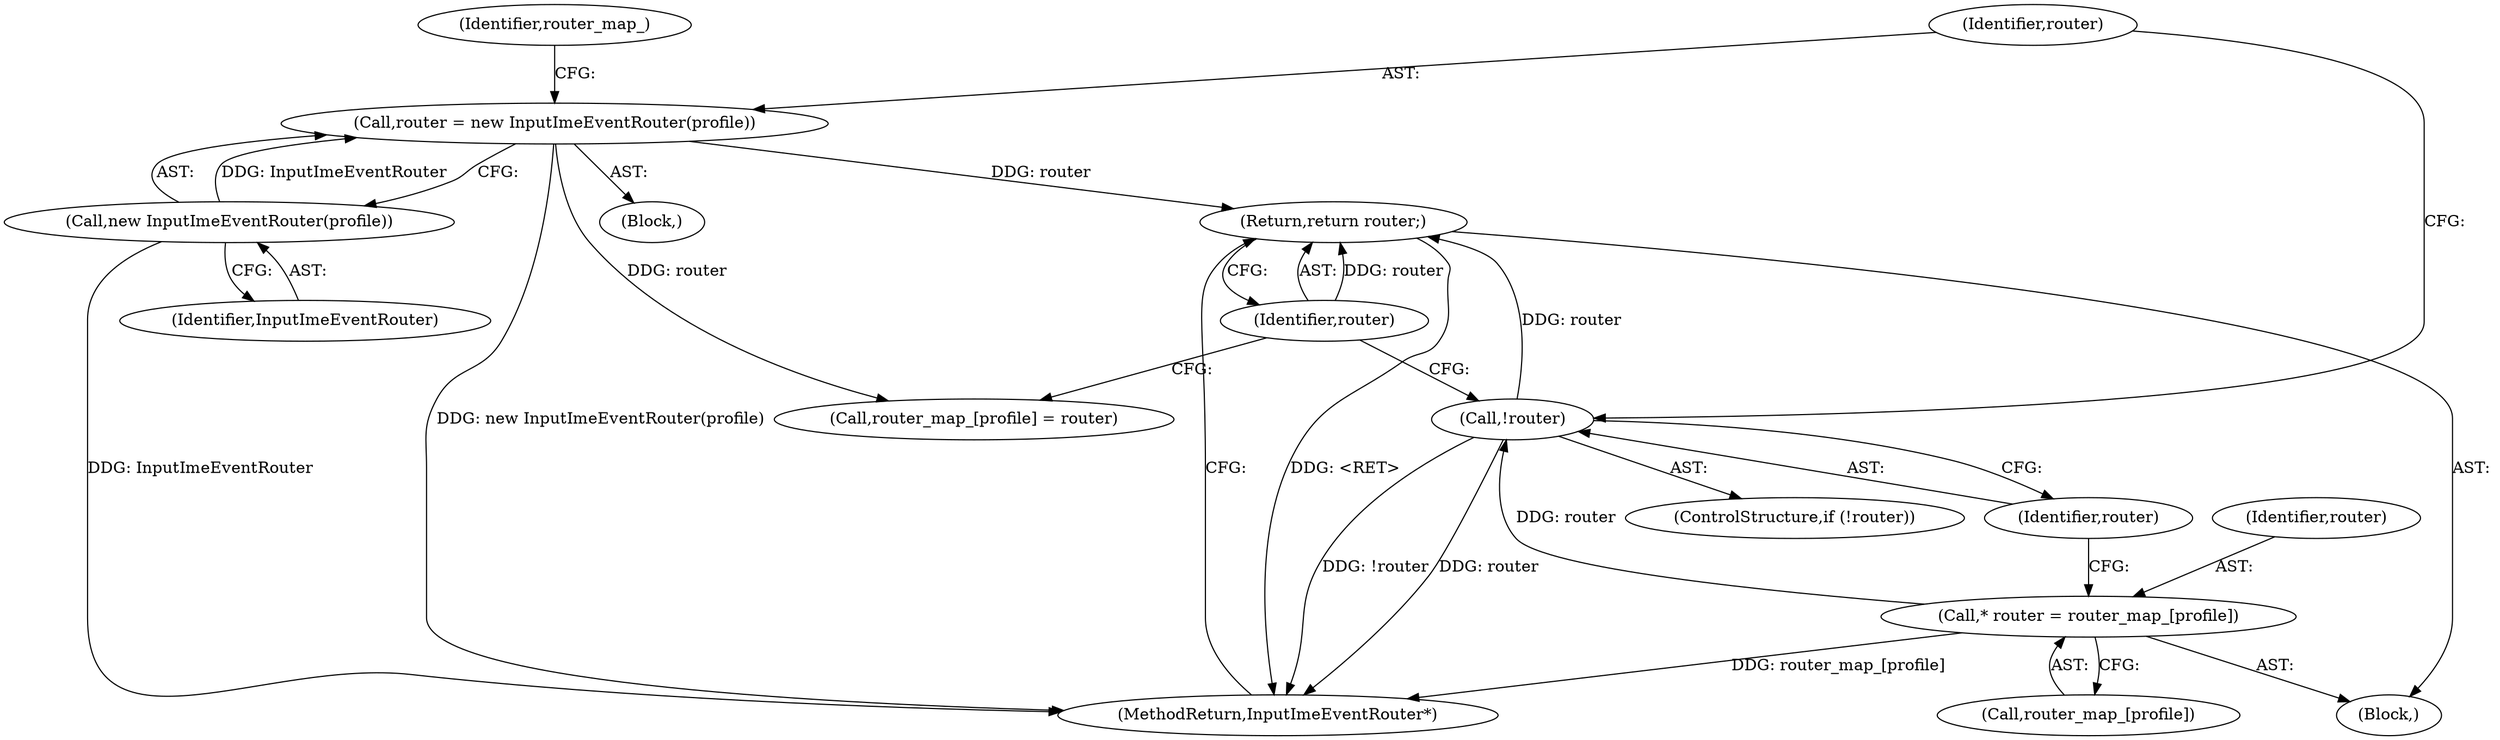digraph "1_Chrome_2f0b419df243400f954e11b649f4862a1e0ff367_0@pointer" {
"1000127" [label="(Return,return router;)"];
"1000128" [label="(Identifier,router)"];
"1000115" [label="(Call,!router)"];
"1000109" [label="(Call,* router = router_map_[profile])"];
"1000118" [label="(Call,router = new InputImeEventRouter(profile))"];
"1000120" [label="(Call,new InputImeEventRouter(profile))"];
"1000121" [label="(Identifier,InputImeEventRouter)"];
"1000129" [label="(MethodReturn,InputImeEventRouter*)"];
"1000109" [label="(Call,* router = router_map_[profile])"];
"1000110" [label="(Identifier,router)"];
"1000114" [label="(ControlStructure,if (!router))"];
"1000111" [label="(Call,router_map_[profile])"];
"1000128" [label="(Identifier,router)"];
"1000115" [label="(Call,!router)"];
"1000116" [label="(Identifier,router)"];
"1000119" [label="(Identifier,router)"];
"1000117" [label="(Block,)"];
"1000120" [label="(Call,new InputImeEventRouter(profile))"];
"1000124" [label="(Identifier,router_map_)"];
"1000122" [label="(Call,router_map_[profile] = router)"];
"1000118" [label="(Call,router = new InputImeEventRouter(profile))"];
"1000102" [label="(Block,)"];
"1000127" [label="(Return,return router;)"];
"1000127" -> "1000102"  [label="AST: "];
"1000127" -> "1000128"  [label="CFG: "];
"1000128" -> "1000127"  [label="AST: "];
"1000129" -> "1000127"  [label="CFG: "];
"1000127" -> "1000129"  [label="DDG: <RET>"];
"1000128" -> "1000127"  [label="DDG: router"];
"1000115" -> "1000127"  [label="DDG: router"];
"1000118" -> "1000127"  [label="DDG: router"];
"1000128" -> "1000122"  [label="CFG: "];
"1000128" -> "1000115"  [label="CFG: "];
"1000115" -> "1000114"  [label="AST: "];
"1000115" -> "1000116"  [label="CFG: "];
"1000116" -> "1000115"  [label="AST: "];
"1000119" -> "1000115"  [label="CFG: "];
"1000115" -> "1000129"  [label="DDG: !router"];
"1000115" -> "1000129"  [label="DDG: router"];
"1000109" -> "1000115"  [label="DDG: router"];
"1000109" -> "1000102"  [label="AST: "];
"1000109" -> "1000111"  [label="CFG: "];
"1000110" -> "1000109"  [label="AST: "];
"1000111" -> "1000109"  [label="AST: "];
"1000116" -> "1000109"  [label="CFG: "];
"1000109" -> "1000129"  [label="DDG: router_map_[profile]"];
"1000118" -> "1000117"  [label="AST: "];
"1000118" -> "1000120"  [label="CFG: "];
"1000119" -> "1000118"  [label="AST: "];
"1000120" -> "1000118"  [label="AST: "];
"1000124" -> "1000118"  [label="CFG: "];
"1000118" -> "1000129"  [label="DDG: new InputImeEventRouter(profile)"];
"1000120" -> "1000118"  [label="DDG: InputImeEventRouter"];
"1000118" -> "1000122"  [label="DDG: router"];
"1000120" -> "1000121"  [label="CFG: "];
"1000121" -> "1000120"  [label="AST: "];
"1000120" -> "1000129"  [label="DDG: InputImeEventRouter"];
}

